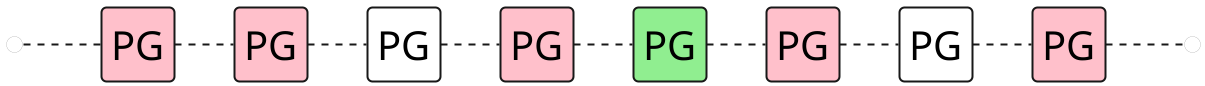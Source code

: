 @startuml

skinparam ComponentStyle rectangle
hide stereotype
left to right direction
scale 1/1

skinparam Component {
    FontSize 40
    FontColor black
    RoundCorner 10
    BorderThickness 2
    BackgroundColor transparent
}


skinparam Interface {
    FontSize 0
    FontColor black
    RoundCorner 10
    BorderThickness 0
    BackgroundColor transparent
}

skinparam ArrowThickness 2
' components:
interface "o" as head
component "PG" as c0 #Pink
component "PG" as c1 #Pink
component "PG" as c2 #White
component "PG" as c3 #Pink
component "PG" as c4 #LightGreen
component "PG" as c5 #Pink
component "PG" as c6 #White
component "PG" as c7 #Pink
interface "o" as tail
' layout:
head-down.c0
c0-down.c1
c1-down.c2
c2-down.c3
c3-down.c4
c4-down.c5
c5-down.c6
c6-down.c7
c7-down.tail

@enduml
